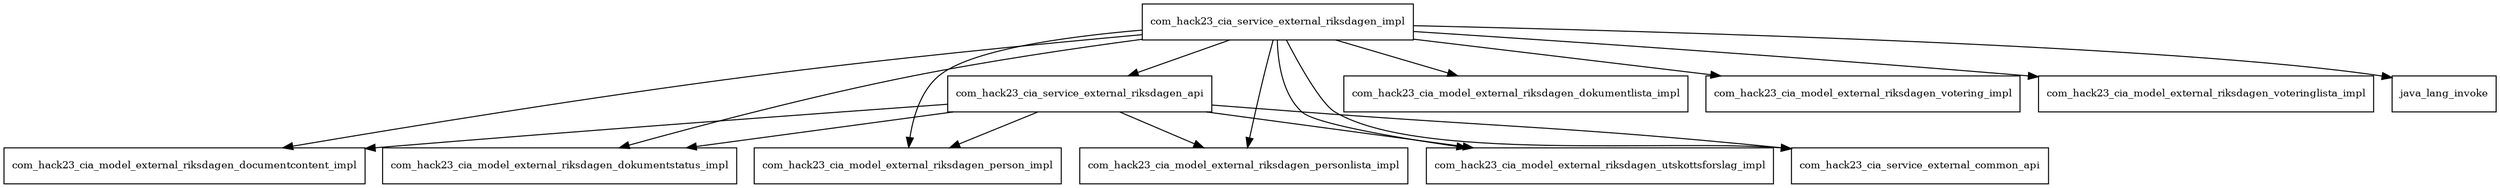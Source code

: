 digraph service_external_riksdagen_2019_6_24_SNAPSHOT_package_dependencies {
  node [shape = box, fontsize=10.0];
  com_hack23_cia_service_external_riksdagen_api -> com_hack23_cia_model_external_riksdagen_documentcontent_impl;
  com_hack23_cia_service_external_riksdagen_api -> com_hack23_cia_model_external_riksdagen_dokumentstatus_impl;
  com_hack23_cia_service_external_riksdagen_api -> com_hack23_cia_model_external_riksdagen_person_impl;
  com_hack23_cia_service_external_riksdagen_api -> com_hack23_cia_model_external_riksdagen_personlista_impl;
  com_hack23_cia_service_external_riksdagen_api -> com_hack23_cia_model_external_riksdagen_utskottsforslag_impl;
  com_hack23_cia_service_external_riksdagen_api -> com_hack23_cia_service_external_common_api;
  com_hack23_cia_service_external_riksdagen_impl -> com_hack23_cia_model_external_riksdagen_documentcontent_impl;
  com_hack23_cia_service_external_riksdagen_impl -> com_hack23_cia_model_external_riksdagen_dokumentlista_impl;
  com_hack23_cia_service_external_riksdagen_impl -> com_hack23_cia_model_external_riksdagen_dokumentstatus_impl;
  com_hack23_cia_service_external_riksdagen_impl -> com_hack23_cia_model_external_riksdagen_person_impl;
  com_hack23_cia_service_external_riksdagen_impl -> com_hack23_cia_model_external_riksdagen_personlista_impl;
  com_hack23_cia_service_external_riksdagen_impl -> com_hack23_cia_model_external_riksdagen_utskottsforslag_impl;
  com_hack23_cia_service_external_riksdagen_impl -> com_hack23_cia_model_external_riksdagen_votering_impl;
  com_hack23_cia_service_external_riksdagen_impl -> com_hack23_cia_model_external_riksdagen_voteringlista_impl;
  com_hack23_cia_service_external_riksdagen_impl -> com_hack23_cia_service_external_common_api;
  com_hack23_cia_service_external_riksdagen_impl -> com_hack23_cia_service_external_riksdagen_api;
  com_hack23_cia_service_external_riksdagen_impl -> java_lang_invoke;
}
